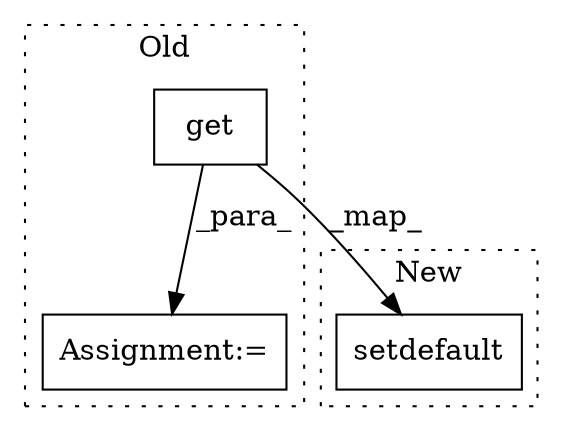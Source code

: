 digraph G {
subgraph cluster0 {
1 [label="get" a="32" s="6499,6523" l="4,1" shape="box"];
3 [label="Assignment:=" a="7" s="6491" l="1" shape="box"];
label = "Old";
style="dotted";
}
subgraph cluster1 {
2 [label="setdefault" a="32" s="5963,5994" l="11,1" shape="box"];
label = "New";
style="dotted";
}
1 -> 2 [label="_map_"];
1 -> 3 [label="_para_"];
}
